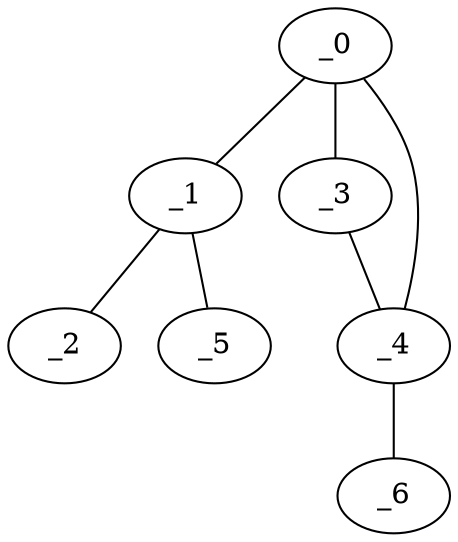 graph MP1_0031 {
	_0	 [x="1.02605",
		y="1.9311"];
	_1	 [x="2.5",
		y="2.99"];
	_0 -- _1;
	_3	 [x="0.623761",
		y="0.549617"];
	_0 -- _3;
	_4	 [x="0.51",
		y=3];
	_0 -- _4;
	_2	 [x="2.8302",
		y="0.665638"];
	_1 -- _2;
	_5	 [x="2.61857",
		y="0.409183"];
	_1 -- _5;
	_3 -- _4;
	_6	 [x="0.261616",
		y="2.86978"];
	_4 -- _6;
}
